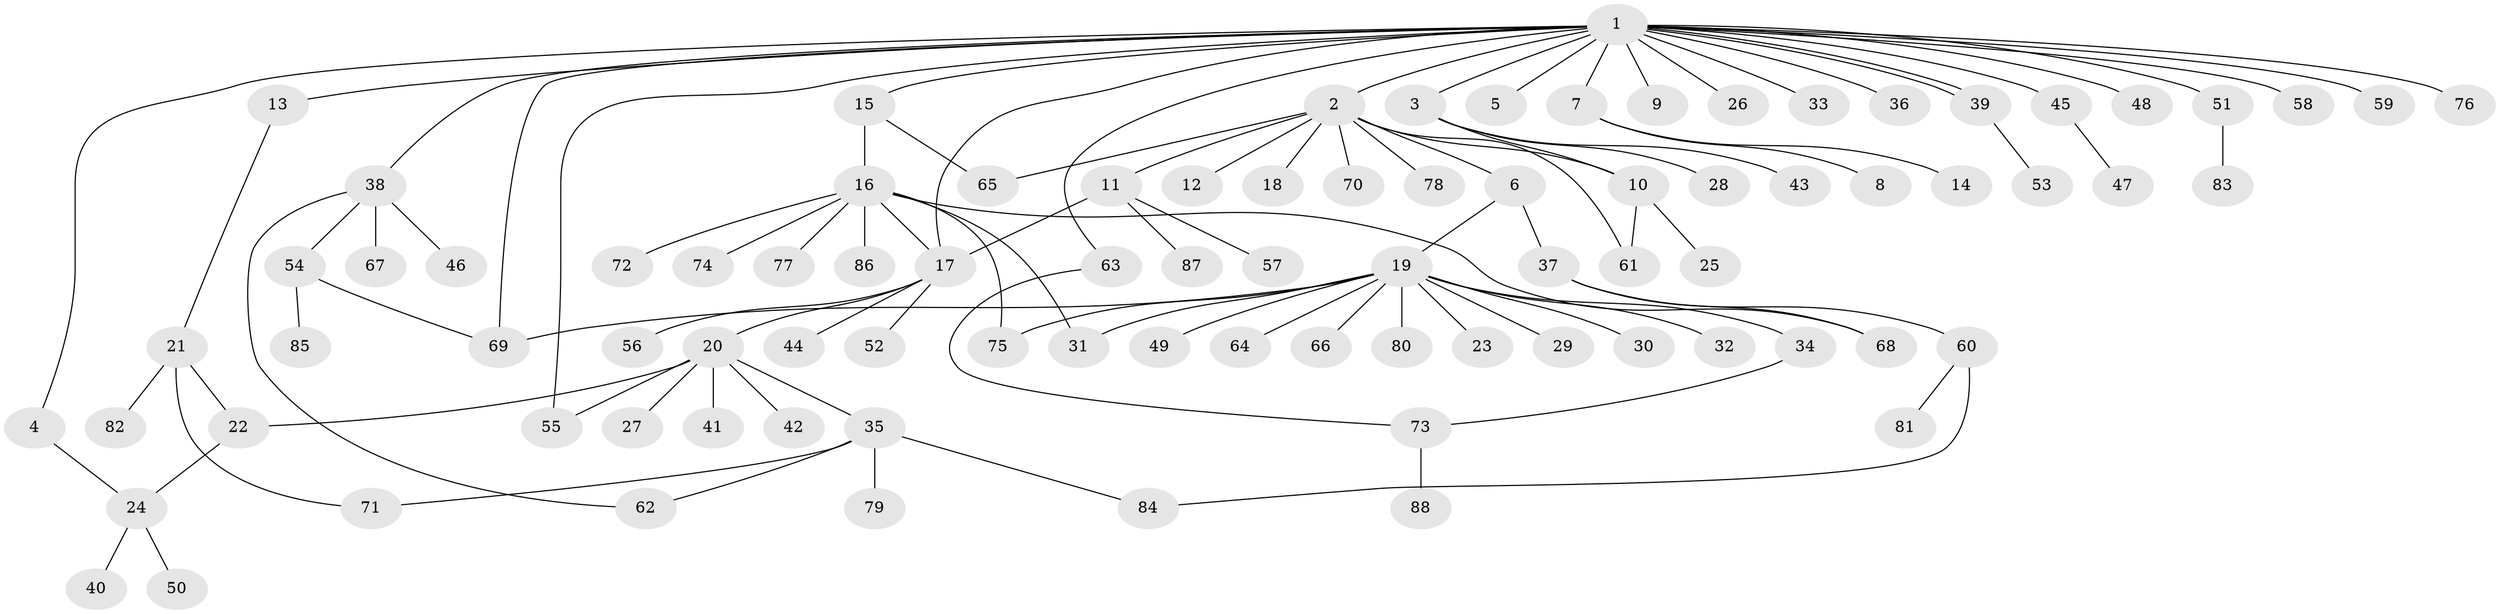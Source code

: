 // coarse degree distribution, {14: 0.03571428571428571, 5: 0.03571428571428571, 2: 0.25, 7: 0.03571428571428571, 1: 0.25, 3: 0.17857142857142858, 4: 0.21428571428571427}
// Generated by graph-tools (version 1.1) at 2025/50/03/04/25 22:50:28]
// undirected, 88 vertices, 105 edges
graph export_dot {
  node [color=gray90,style=filled];
  1;
  2;
  3;
  4;
  5;
  6;
  7;
  8;
  9;
  10;
  11;
  12;
  13;
  14;
  15;
  16;
  17;
  18;
  19;
  20;
  21;
  22;
  23;
  24;
  25;
  26;
  27;
  28;
  29;
  30;
  31;
  32;
  33;
  34;
  35;
  36;
  37;
  38;
  39;
  40;
  41;
  42;
  43;
  44;
  45;
  46;
  47;
  48;
  49;
  50;
  51;
  52;
  53;
  54;
  55;
  56;
  57;
  58;
  59;
  60;
  61;
  62;
  63;
  64;
  65;
  66;
  67;
  68;
  69;
  70;
  71;
  72;
  73;
  74;
  75;
  76;
  77;
  78;
  79;
  80;
  81;
  82;
  83;
  84;
  85;
  86;
  87;
  88;
  1 -- 2;
  1 -- 3;
  1 -- 4;
  1 -- 5;
  1 -- 7;
  1 -- 9;
  1 -- 13;
  1 -- 15;
  1 -- 17;
  1 -- 26;
  1 -- 33;
  1 -- 36;
  1 -- 38;
  1 -- 39;
  1 -- 39;
  1 -- 45;
  1 -- 48;
  1 -- 51;
  1 -- 55;
  1 -- 58;
  1 -- 59;
  1 -- 63;
  1 -- 69;
  1 -- 76;
  2 -- 6;
  2 -- 10;
  2 -- 11;
  2 -- 12;
  2 -- 18;
  2 -- 61;
  2 -- 65;
  2 -- 70;
  2 -- 78;
  3 -- 10;
  3 -- 28;
  3 -- 43;
  4 -- 24;
  6 -- 19;
  6 -- 37;
  7 -- 8;
  7 -- 14;
  10 -- 25;
  10 -- 61;
  11 -- 17;
  11 -- 57;
  11 -- 87;
  13 -- 21;
  15 -- 16;
  15 -- 65;
  16 -- 17;
  16 -- 31;
  16 -- 68;
  16 -- 72;
  16 -- 74;
  16 -- 75;
  16 -- 77;
  16 -- 86;
  17 -- 20;
  17 -- 44;
  17 -- 52;
  17 -- 56;
  19 -- 23;
  19 -- 29;
  19 -- 30;
  19 -- 31;
  19 -- 32;
  19 -- 34;
  19 -- 49;
  19 -- 64;
  19 -- 66;
  19 -- 69;
  19 -- 75;
  19 -- 80;
  20 -- 22;
  20 -- 27;
  20 -- 35;
  20 -- 41;
  20 -- 42;
  20 -- 55;
  21 -- 22;
  21 -- 71;
  21 -- 82;
  22 -- 24;
  24 -- 40;
  24 -- 50;
  34 -- 73;
  35 -- 62;
  35 -- 71;
  35 -- 79;
  35 -- 84;
  37 -- 60;
  37 -- 68;
  38 -- 46;
  38 -- 54;
  38 -- 62;
  38 -- 67;
  39 -- 53;
  45 -- 47;
  51 -- 83;
  54 -- 69;
  54 -- 85;
  60 -- 81;
  60 -- 84;
  63 -- 73;
  73 -- 88;
}
